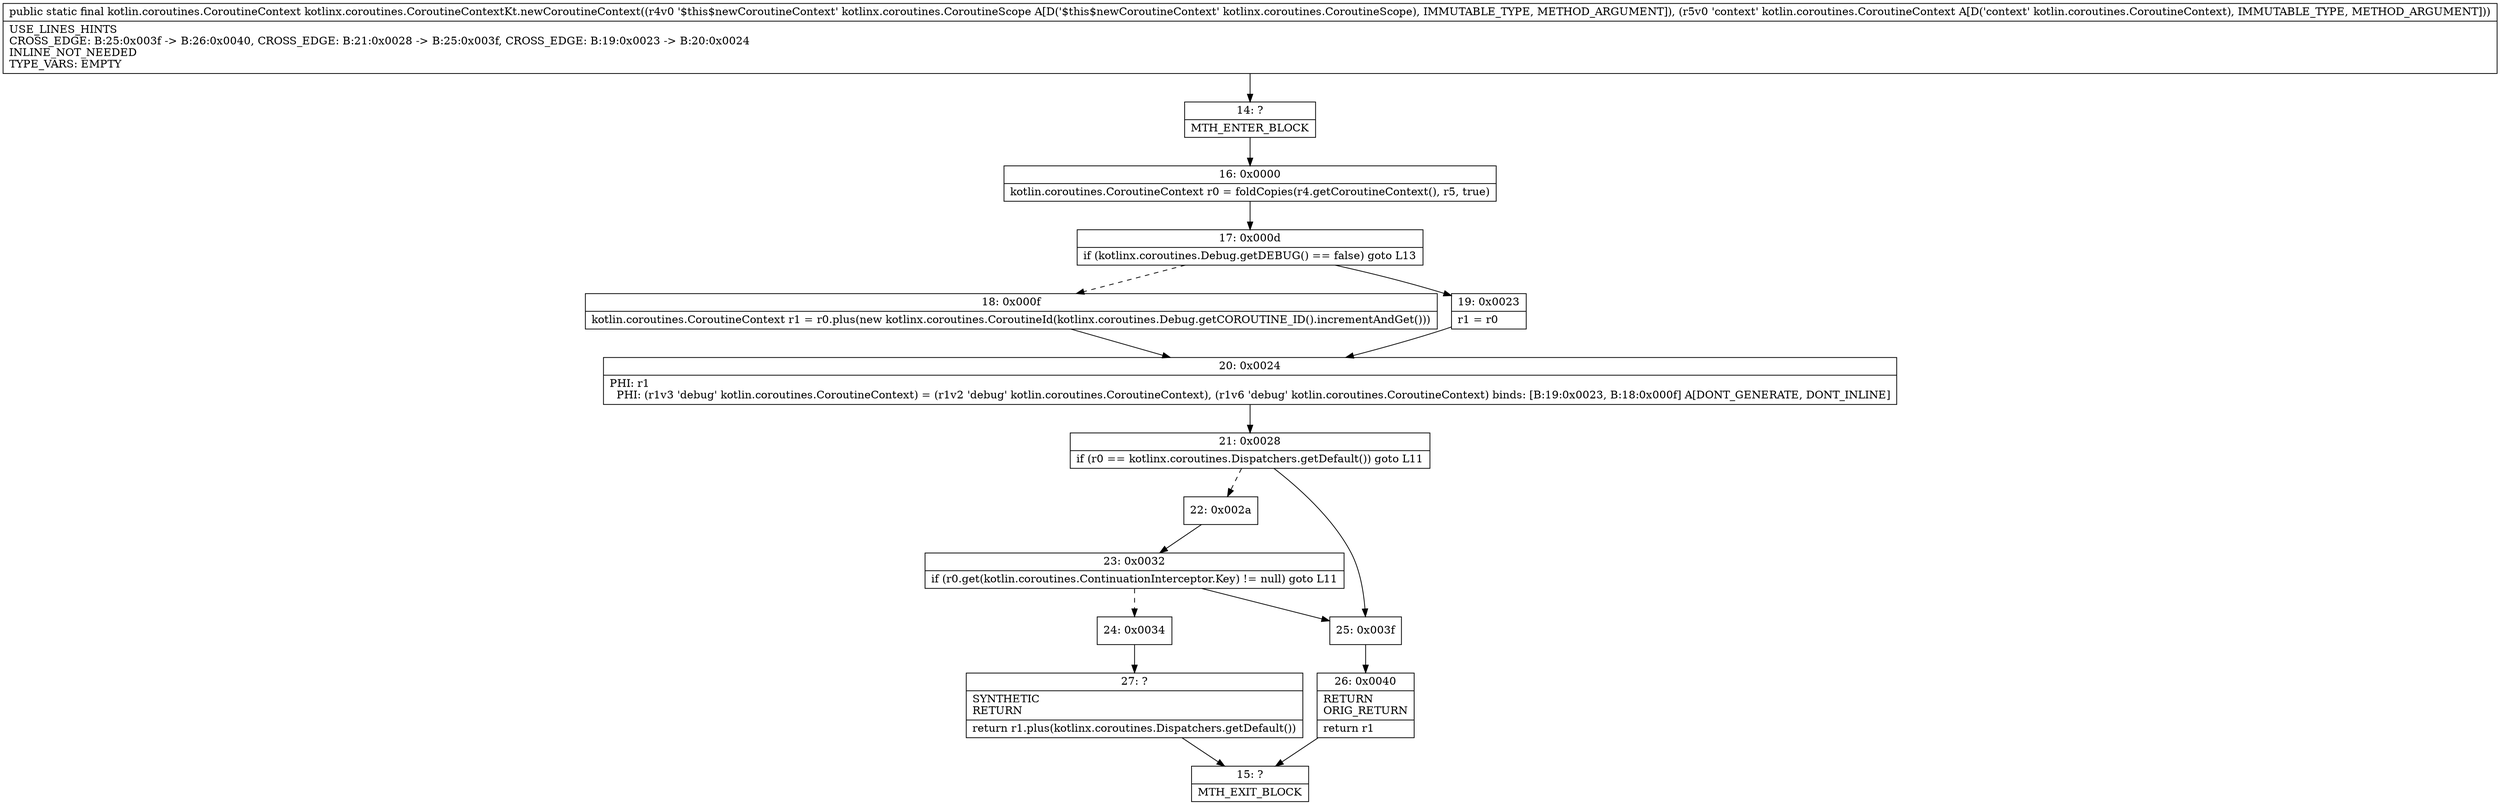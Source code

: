 digraph "CFG forkotlinx.coroutines.CoroutineContextKt.newCoroutineContext(Lkotlinx\/coroutines\/CoroutineScope;Lkotlin\/coroutines\/CoroutineContext;)Lkotlin\/coroutines\/CoroutineContext;" {
Node_14 [shape=record,label="{14\:\ ?|MTH_ENTER_BLOCK\l}"];
Node_16 [shape=record,label="{16\:\ 0x0000|kotlin.coroutines.CoroutineContext r0 = foldCopies(r4.getCoroutineContext(), r5, true)\l}"];
Node_17 [shape=record,label="{17\:\ 0x000d|if (kotlinx.coroutines.Debug.getDEBUG() == false) goto L13\l}"];
Node_18 [shape=record,label="{18\:\ 0x000f|kotlin.coroutines.CoroutineContext r1 = r0.plus(new kotlinx.coroutines.CoroutineId(kotlinx.coroutines.Debug.getCOROUTINE_ID().incrementAndGet()))\l}"];
Node_20 [shape=record,label="{20\:\ 0x0024|PHI: r1 \l  PHI: (r1v3 'debug' kotlin.coroutines.CoroutineContext) = (r1v2 'debug' kotlin.coroutines.CoroutineContext), (r1v6 'debug' kotlin.coroutines.CoroutineContext) binds: [B:19:0x0023, B:18:0x000f] A[DONT_GENERATE, DONT_INLINE]\l}"];
Node_21 [shape=record,label="{21\:\ 0x0028|if (r0 == kotlinx.coroutines.Dispatchers.getDefault()) goto L11\l}"];
Node_22 [shape=record,label="{22\:\ 0x002a}"];
Node_23 [shape=record,label="{23\:\ 0x0032|if (r0.get(kotlin.coroutines.ContinuationInterceptor.Key) != null) goto L11\l}"];
Node_24 [shape=record,label="{24\:\ 0x0034}"];
Node_27 [shape=record,label="{27\:\ ?|SYNTHETIC\lRETURN\l|return r1.plus(kotlinx.coroutines.Dispatchers.getDefault())\l}"];
Node_15 [shape=record,label="{15\:\ ?|MTH_EXIT_BLOCK\l}"];
Node_25 [shape=record,label="{25\:\ 0x003f}"];
Node_26 [shape=record,label="{26\:\ 0x0040|RETURN\lORIG_RETURN\l|return r1\l}"];
Node_19 [shape=record,label="{19\:\ 0x0023|r1 = r0\l}"];
MethodNode[shape=record,label="{public static final kotlin.coroutines.CoroutineContext kotlinx.coroutines.CoroutineContextKt.newCoroutineContext((r4v0 '$this$newCoroutineContext' kotlinx.coroutines.CoroutineScope A[D('$this$newCoroutineContext' kotlinx.coroutines.CoroutineScope), IMMUTABLE_TYPE, METHOD_ARGUMENT]), (r5v0 'context' kotlin.coroutines.CoroutineContext A[D('context' kotlin.coroutines.CoroutineContext), IMMUTABLE_TYPE, METHOD_ARGUMENT]))  | USE_LINES_HINTS\lCROSS_EDGE: B:25:0x003f \-\> B:26:0x0040, CROSS_EDGE: B:21:0x0028 \-\> B:25:0x003f, CROSS_EDGE: B:19:0x0023 \-\> B:20:0x0024\lINLINE_NOT_NEEDED\lTYPE_VARS: EMPTY\l}"];
MethodNode -> Node_14;Node_14 -> Node_16;
Node_16 -> Node_17;
Node_17 -> Node_18[style=dashed];
Node_17 -> Node_19;
Node_18 -> Node_20;
Node_20 -> Node_21;
Node_21 -> Node_22[style=dashed];
Node_21 -> Node_25;
Node_22 -> Node_23;
Node_23 -> Node_24[style=dashed];
Node_23 -> Node_25;
Node_24 -> Node_27;
Node_27 -> Node_15;
Node_25 -> Node_26;
Node_26 -> Node_15;
Node_19 -> Node_20;
}


